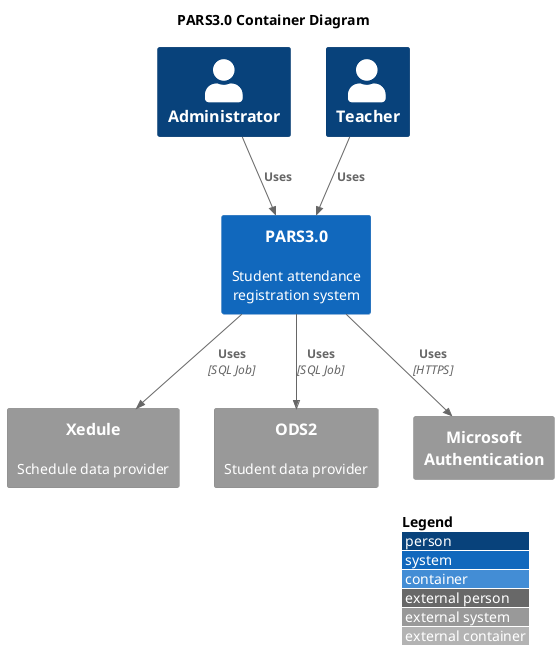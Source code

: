 @startuml c1

!include <C4/C4_Container>
!include <cloudinsight/mysql>

title PARS3.0 Container Diagram

LAYOUT_WITH_LEGEND()

'people
Person(Admin, "Administrator", "")
Person(Teacher, "Teacher", "")

'systems
System(PARS, "PARS3.0", "Student attendance registration system")

'external systems
System_Ext(Xedule, "Xedule", "Schedule data provider", "")
System_Ext(ODS, "ODS2", "Student data provider", "")
System_Ext(MicrosoftAuth, "Microsoft Authentication", "", "")

'links
Rel(Admin, PARS, "Uses", "")
Rel(Teacher, PARS, "Uses", "")
Rel(PARS, Xedule, "Uses", "SQL Job")
Rel(PARS, ODS, "Uses", "SQL Job")
Rel(PARS, MicrosoftAuth, "Uses", "HTTPS")

@enduml